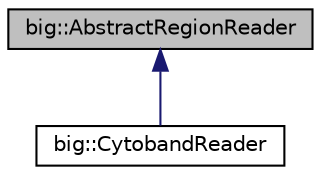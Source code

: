 digraph "big::AbstractRegionReader"
{
  edge [fontname="Helvetica",fontsize="10",labelfontname="Helvetica",labelfontsize="10"];
  node [fontname="Helvetica",fontsize="10",shape=record];
  Node1 [label="big::AbstractRegionReader",height=0.2,width=0.4,color="black", fillcolor="grey75", style="filled", fontcolor="black"];
  Node1 -> Node2 [dir="back",color="midnightblue",fontsize="10",style="solid",fontname="Helvetica"];
  Node2 [label="big::CytobandReader",height=0.2,width=0.4,color="black", fillcolor="white", style="filled",URL="$classbig_1_1_cytoband_reader.html"];
}
